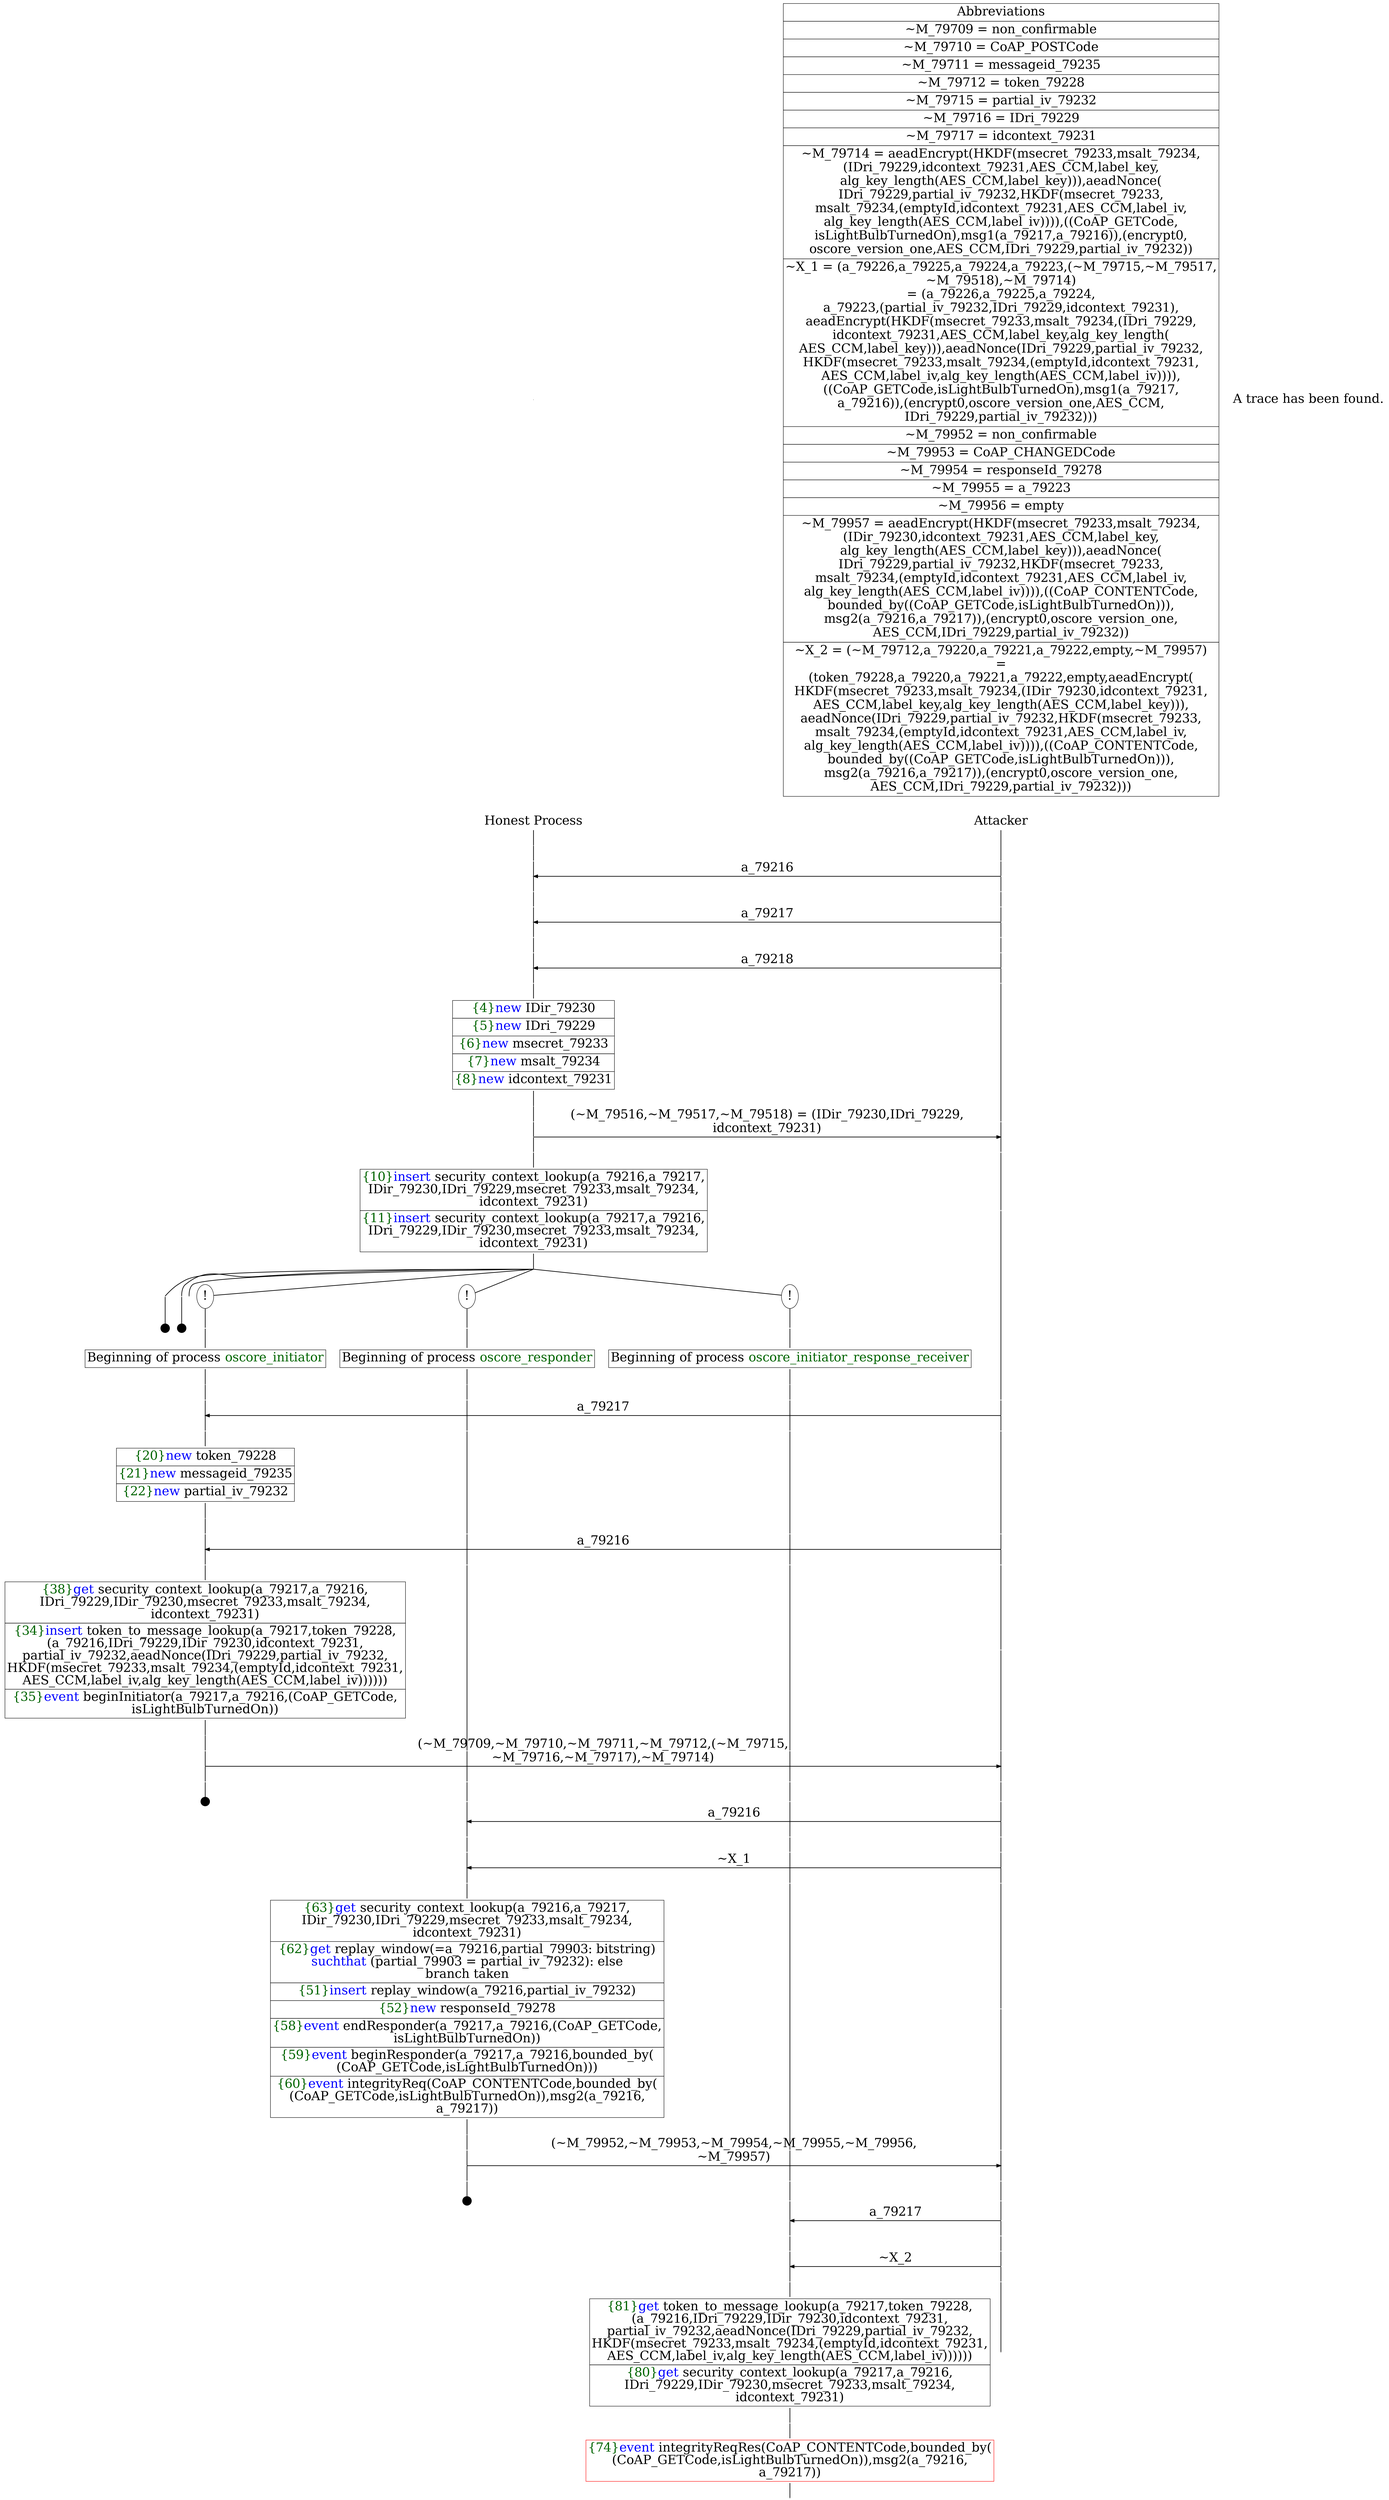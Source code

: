 digraph {
graph [ordering = out]
edge [arrowhead = none, penwidth = 1.6, fontsize = 30]
node [shape = point, width = 0, height = 0, fontsize = 30]
Trace<br/>
[label = <A trace has been found.<br/>
>, shape = plaintext]
P0__0 [label = "Honest Process", shape = plaintext]
P__0 [label = "Attacker", shape = plaintext]
Trace -> P0__0 [label = "", style = invisible, weight = 100]{rank = same; P0__0 P__0}
P0__0 -> P0__1 [label = <>, weight = 100]
P0__1 -> P0__2 [label = <>, weight = 100]
P__0 -> P__1 [label = <>, weight = 100]
{rank = same; P__1 P0__2}
P0__2 -> P0__3 [label = <>, weight = 100]
P__1 -> P__2 [label = <>, weight = 100]
{rank = same; P__2 P0__3}
P0__3 -> P__2 [label = <a_79216>, dir = back, arrowhead = normal]
P0__3 -> P0__4 [label = <>, weight = 100]
P__2 -> P__3 [label = <>, weight = 100]
{rank = same; P__3 P0__4}
P0__4 -> P0__5 [label = <>, weight = 100]
P__3 -> P__4 [label = <>, weight = 100]
{rank = same; P__4 P0__5}
P0__5 -> P0__6 [label = <>, weight = 100]
P__4 -> P__5 [label = <>, weight = 100]
{rank = same; P__5 P0__6}
P0__6 -> P__5 [label = <a_79217>, dir = back, arrowhead = normal]
P0__6 -> P0__7 [label = <>, weight = 100]
P__5 -> P__6 [label = <>, weight = 100]
{rank = same; P__6 P0__7}
P0__7 -> P0__8 [label = <>, weight = 100]
P__6 -> P__7 [label = <>, weight = 100]
{rank = same; P__7 P0__8}
P0__8 -> P0__9 [label = <>, weight = 100]
P__7 -> P__8 [label = <>, weight = 100]
{rank = same; P__8 P0__9}
P0__9 -> P__8 [label = <a_79218>, dir = back, arrowhead = normal]
P0__9 -> P0__10 [label = <>, weight = 100]
P__8 -> P__9 [label = <>, weight = 100]
{rank = same; P__9 P0__10}
P0__10 -> P0__11 [label = <>, weight = 100]
P0__11 [shape = plaintext, label = <<TABLE BORDER="0" CELLBORDER="1" CELLSPACING="0" CELLPADDING="4"> <TR><TD><FONT COLOR="darkgreen">{4}</FONT><FONT COLOR="blue">new </FONT>IDir_79230</TD></TR><TR><TD><FONT COLOR="darkgreen">{5}</FONT><FONT COLOR="blue">new </FONT>IDri_79229</TD></TR><TR><TD><FONT COLOR="darkgreen">{6}</FONT><FONT COLOR="blue">new </FONT>msecret_79233</TD></TR><TR><TD><FONT COLOR="darkgreen">{7}</FONT><FONT COLOR="blue">new </FONT>msalt_79234</TD></TR><TR><TD><FONT COLOR="darkgreen">{8}</FONT><FONT COLOR="blue">new </FONT>idcontext_79231</TD></TR></TABLE>>]
P0__11 -> P0__12 [label = <>, weight = 100]
P0__12 -> P0__13 [label = <>, weight = 100]
P__9 -> P__10 [label = <>, weight = 100]
{rank = same; P__10 P0__13}
P0__13 -> P0__14 [label = <>, weight = 100]
P__10 -> P__11 [label = <>, weight = 100]
{rank = same; P__11 P0__14}
P0__14 -> P__11 [label = <(~M_79516,~M_79517,~M_79518) = (IDir_79230,IDri_79229,<br/>
idcontext_79231)>, arrowhead = normal]
P0__14 -> P0__15 [label = <>, weight = 100]
P__11 -> P__12 [label = <>, weight = 100]
{rank = same; P__12 P0__15}
P0__15 -> P0__16 [label = <>, weight = 100]
P0__16 [shape = plaintext, label = <<TABLE BORDER="0" CELLBORDER="1" CELLSPACING="0" CELLPADDING="4"> <TR><TD><FONT COLOR="darkgreen">{10}</FONT><FONT COLOR="blue">insert </FONT>security_context_lookup(a_79216,a_79217,<br/>
IDir_79230,IDri_79229,msecret_79233,msalt_79234,<br/>
idcontext_79231)</TD></TR><TR><TD><FONT COLOR="darkgreen">{11}</FONT><FONT COLOR="blue">insert </FONT>security_context_lookup(a_79217,a_79216,<br/>
IDri_79229,IDir_79230,msecret_79233,msalt_79234,<br/>
idcontext_79231)</TD></TR></TABLE>>]
P0__16 -> P0__17 [label = <>, weight = 100]
P__12 -> P__13 [label = <>, weight = 100]
{rank = same; P__13 P0__16}
/*RPar */
P0__17 -> P0_5__17 [label = <>]
P0__17 -> P0_4__17 [label = <>]
P0__17 -> P0_3__17 [label = <>]
P0__17 -> P0_2__17 [label = <>]
P0__17 -> P0_1__17 [label = <>]
P0__17 -> P0_0__17 [label = <>]
P0__17 [label = "", fixedsize = false, width = 0, height = 0, shape = none]
{rank = same; P0_0__17 P0_1__17 P0_2__17 P0_3__17 P0_4__17 P0_5__17}
P0_0__17 [label = "!", shape = ellipse]
P0_0_0__17 [label = "", fixedsize = false, width = 0, height = 0, shape = none]
P0_0__17 -> P0_0_0__17 [label = <>, weight = 100]
P0_0_0__17 -> P0_0_0__18 [label = <>, weight = 100]
P0_0_0__18 [shape = plaintext, label = <<TABLE BORDER="0" CELLBORDER="1" CELLSPACING="0" CELLPADDING="4"> <TR><TD>Beginning of process <FONT COLOR="darkgreen">oscore_initiator_response_receiver</FONT><br/>
</TD></TR></TABLE>>]
P0_0_0__18 -> P0_0_0__19 [label = <>, weight = 100]
P0_1__17 [label = "!", shape = ellipse]
P0_1_0__17 [label = "", fixedsize = false, width = 0, height = 0, shape = none]
P0_1__17 -> P0_1_0__17 [label = <>, weight = 100]
P0_1_0__17 -> P0_1_0__18 [label = <>, weight = 100]
P0_1_0__18 [shape = plaintext, label = <<TABLE BORDER="0" CELLBORDER="1" CELLSPACING="0" CELLPADDING="4"> <TR><TD>Beginning of process <FONT COLOR="darkgreen">oscore_responder</FONT></TD></TR></TABLE>>]
P0_1_0__18 -> P0_1_0__19 [label = <>, weight = 100]
P0_2__17 [label = "!", shape = ellipse]
P0_2_0__17 [label = "", fixedsize = false, width = 0, height = 0, shape = none]
P0_2__17 -> P0_2_0__17 [label = <>, weight = 100]
P0_2_0__17 -> P0_2_0__18 [label = <>, weight = 100]
P0_2_0__18 [shape = plaintext, label = <<TABLE BORDER="0" CELLBORDER="1" CELLSPACING="0" CELLPADDING="4"> <TR><TD>Beginning of process <FONT COLOR="darkgreen">oscore_initiator</FONT></TD></TR></TABLE>>]
P0_2_0__18 -> P0_2_0__19 [label = <>, weight = 100]
P0_4__18 [label = "", width = 0.3, height = 0.3]
P0_4__17 -> P0_4__18 [label = <>, weight = 100]
P0_5__18 [label = "", width = 0.3, height = 0.3]
P0_5__17 -> P0_5__18 [label = <>, weight = 100]
P0_2_0__19 -> P0_2_0__20 [label = <>, weight = 100]
P0_1_0__19 -> P0_1_0__20 [label = <>, weight = 100]
P0_0_0__19 -> P0_0_0__20 [label = <>, weight = 100]
P__13 -> P__14 [label = <>, weight = 100]
{rank = same; P__14 P0_0_0__20 P0_1_0__20 P0_2_0__20}
P0_2_0__20 -> P0_2_0__21 [label = <>, weight = 100]
P__14 -> P__15 [label = <>, weight = 100]
{rank = same; P__15 P0_2_0__21}
P0_2_0__21 -> P__15 [label = <a_79217>, dir = back, arrowhead = normal]
P0_2_0__21 -> P0_2_0__22 [label = <>, weight = 100]
P0_1_0__20 -> P0_1_0__21 [label = <>, weight = 100]
P0_0_0__20 -> P0_0_0__21 [label = <>, weight = 100]
P__15 -> P__16 [label = <>, weight = 100]
{rank = same; P__16 P0_0_0__21 P0_1_0__21 P0_2_0__22}
P0_2_0__22 -> P0_2_0__23 [label = <>, weight = 100]
P0_2_0__23 [shape = plaintext, label = <<TABLE BORDER="0" CELLBORDER="1" CELLSPACING="0" CELLPADDING="4"> <TR><TD><FONT COLOR="darkgreen">{20}</FONT><FONT COLOR="blue">new </FONT>token_79228</TD></TR><TR><TD><FONT COLOR="darkgreen">{21}</FONT><FONT COLOR="blue">new </FONT>messageid_79235</TD></TR><TR><TD><FONT COLOR="darkgreen">{22}</FONT><FONT COLOR="blue">new </FONT>partial_iv_79232</TD></TR></TABLE>>]
P0_2_0__23 -> P0_2_0__24 [label = <>, weight = 100]
P0_2_0__24 -> P0_2_0__25 [label = <>, weight = 100]
P0_1_0__21 -> P0_1_0__22 [label = <>, weight = 100]
P0_0_0__21 -> P0_0_0__22 [label = <>, weight = 100]
P__16 -> P__17 [label = <>, weight = 100]
{rank = same; P__17 P0_0_0__22 P0_1_0__22 P0_2_0__25}
P0_2_0__25 -> P0_2_0__26 [label = <>, weight = 100]
P__17 -> P__18 [label = <>, weight = 100]
{rank = same; P__18 P0_2_0__26}
P0_2_0__26 -> P__18 [label = <a_79216>, dir = back, arrowhead = normal]
P0_2_0__26 -> P0_2_0__27 [label = <>, weight = 100]
P0_1_0__22 -> P0_1_0__23 [label = <>, weight = 100]
P0_0_0__22 -> P0_0_0__23 [label = <>, weight = 100]
P__18 -> P__19 [label = <>, weight = 100]
{rank = same; P__19 P0_0_0__23 P0_1_0__23 P0_2_0__27}
P0_2_0__27 -> P0_2_0__28 [label = <>, weight = 100]
P0_2_0__28 [shape = plaintext, label = <<TABLE BORDER="0" CELLBORDER="1" CELLSPACING="0" CELLPADDING="4"> <TR><TD><FONT COLOR="darkgreen">{38}</FONT><FONT COLOR="blue">get </FONT>security_context_lookup(a_79217,a_79216,<br/>
IDri_79229,IDir_79230,msecret_79233,msalt_79234,<br/>
idcontext_79231)</TD></TR><TR><TD><FONT COLOR="darkgreen">{34}</FONT><FONT COLOR="blue">insert </FONT>token_to_message_lookup(a_79217,token_79228,<br/>
(a_79216,IDri_79229,IDir_79230,idcontext_79231,<br/>
partial_iv_79232,aeadNonce(IDri_79229,partial_iv_79232,<br/>
HKDF(msecret_79233,msalt_79234,(emptyId,idcontext_79231,<br/>
AES_CCM,label_iv,alg_key_length(AES_CCM,label_iv))))))<br/>
</TD></TR><TR><TD><FONT COLOR="darkgreen">{35}</FONT><FONT COLOR="blue">event</FONT> beginInitiator(a_79217,a_79216,(CoAP_GETCode,<br/>
isLightBulbTurnedOn))</TD></TR></TABLE>>]
P0_2_0__28 -> P0_2_0__29 [label = <>, weight = 100]
P__19 -> P__20 [label = <>, weight = 100]
{rank = same; P__20 P0_2_0__28}
P0_2_0__29 -> P0_2_0__30 [label = <>, weight = 100]
P0_1_0__23 -> P0_1_0__24 [label = <>, weight = 100]
P0_0_0__23 -> P0_0_0__24 [label = <>, weight = 100]
P__20 -> P__21 [label = <>, weight = 100]
{rank = same; P__21 P0_0_0__24 P0_1_0__24 P0_2_0__30}
P0_2_0__30 -> P0_2_0__31 [label = <>, weight = 100]
P__21 -> P__22 [label = <>, weight = 100]
{rank = same; P__22 P0_2_0__31}
P0_2_0__31 -> P__22 [label = <(~M_79709,~M_79710,~M_79711,~M_79712,(~M_79715,<br/>
~M_79716,~M_79717),~M_79714)>, arrowhead = normal]
P0_2_0__31 -> P0_2_0__32 [label = <>, weight = 100]
P0_1_0__24 -> P0_1_0__25 [label = <>, weight = 100]
P0_0_0__24 -> P0_0_0__25 [label = <>, weight = 100]
P__22 -> P__23 [label = <>, weight = 100]
{rank = same; P__23 P0_0_0__25 P0_1_0__25 P0_2_0__32}
P0_2_0__33 [label = "", width = 0.3, height = 0.3]
P0_2_0__32 -> P0_2_0__33 [label = <>, weight = 100]
P0_1_0__25 -> P0_1_0__26 [label = <>, weight = 100]
P0_0_0__25 -> P0_0_0__26 [label = <>, weight = 100]
P__23 -> P__24 [label = <>, weight = 100]
{rank = same; P__24 P0_0_0__26 P0_1_0__26}
P0_1_0__26 -> P0_1_0__27 [label = <>, weight = 100]
P__24 -> P__25 [label = <>, weight = 100]
{rank = same; P__25 P0_1_0__27}
P0_1_0__27 -> P__25 [label = <a_79216>, dir = back, arrowhead = normal]
P0_1_0__27 -> P0_1_0__28 [label = <>, weight = 100]
P0_0_0__26 -> P0_0_0__27 [label = <>, weight = 100]
P__25 -> P__26 [label = <>, weight = 100]
{rank = same; P__26 P0_0_0__27 P0_1_0__28}
P0_1_0__28 -> P0_1_0__29 [label = <>, weight = 100]
P0_0_0__27 -> P0_0_0__28 [label = <>, weight = 100]
P__26 -> P__27 [label = <>, weight = 100]
{rank = same; P__27 P0_0_0__28 P0_1_0__29}
P0_1_0__29 -> P0_1_0__30 [label = <>, weight = 100]
P__27 -> P__28 [label = <>, weight = 100]
{rank = same; P__28 P0_1_0__30}
P0_1_0__30 -> P__28 [label = <~X_1>, dir = back, arrowhead = normal]
P0_1_0__30 -> P0_1_0__31 [label = <>, weight = 100]
P0_0_0__28 -> P0_0_0__29 [label = <>, weight = 100]
P__28 -> P__29 [label = <>, weight = 100]
{rank = same; P__29 P0_0_0__29 P0_1_0__31}
P0_1_0__31 -> P0_1_0__32 [label = <>, weight = 100]
P0_1_0__32 [shape = plaintext, label = <<TABLE BORDER="0" CELLBORDER="1" CELLSPACING="0" CELLPADDING="4"> <TR><TD><FONT COLOR="darkgreen">{63}</FONT><FONT COLOR="blue">get </FONT>security_context_lookup(a_79216,a_79217,<br/>
IDir_79230,IDri_79229,msecret_79233,msalt_79234,<br/>
idcontext_79231)</TD></TR><TR><TD><FONT COLOR="darkgreen">{62}</FONT><FONT COLOR="blue">get</FONT> replay_window(=a_79216,partial_79903: bitstring)<br/>
<FONT COLOR="blue">suchthat</FONT> (partial_79903 = partial_iv_79232): else<br/>
branch taken</TD></TR><TR><TD><FONT COLOR="darkgreen">{51}</FONT><FONT COLOR="blue">insert </FONT>replay_window(a_79216,partial_iv_79232)<br/>
</TD></TR><TR><TD><FONT COLOR="darkgreen">{52}</FONT><FONT COLOR="blue">new </FONT>responseId_79278</TD></TR><TR><TD><FONT COLOR="darkgreen">{58}</FONT><FONT COLOR="blue">event</FONT> endResponder(a_79217,a_79216,(CoAP_GETCode,<br/>
isLightBulbTurnedOn))</TD></TR><TR><TD><FONT COLOR="darkgreen">{59}</FONT><FONT COLOR="blue">event</FONT> beginResponder(a_79217,a_79216,bounded_by(<br/>
(CoAP_GETCode,isLightBulbTurnedOn)))</TD></TR><TR><TD><FONT COLOR="darkgreen">{60}</FONT><FONT COLOR="blue">event</FONT> integrityReq(CoAP_CONTENTCode,bounded_by(<br/>
(CoAP_GETCode,isLightBulbTurnedOn)),msg2(a_79216,<br/>
a_79217))</TD></TR></TABLE>>]
P0_1_0__32 -> P0_1_0__33 [label = <>, weight = 100]
P__29 -> P__30 [label = <>, weight = 100]
{rank = same; P__30 P0_1_0__32}
P0_1_0__33 -> P0_1_0__34 [label = <>, weight = 100]
P0_0_0__29 -> P0_0_0__30 [label = <>, weight = 100]
P__30 -> P__31 [label = <>, weight = 100]
{rank = same; P__31 P0_0_0__30 P0_1_0__34}
P0_1_0__34 -> P0_1_0__35 [label = <>, weight = 100]
P__31 -> P__32 [label = <>, weight = 100]
{rank = same; P__32 P0_1_0__35}
P0_1_0__35 -> P__32 [label = <(~M_79952,~M_79953,~M_79954,~M_79955,~M_79956,<br/>
~M_79957)>, arrowhead = normal]
P0_1_0__35 -> P0_1_0__36 [label = <>, weight = 100]
P0_0_0__30 -> P0_0_0__31 [label = <>, weight = 100]
P__32 -> P__33 [label = <>, weight = 100]
{rank = same; P__33 P0_0_0__31 P0_1_0__36}
P0_1_0__37 [label = "", width = 0.3, height = 0.3]
P0_1_0__36 -> P0_1_0__37 [label = <>, weight = 100]
P0_0_0__31 -> P0_0_0__32 [label = <>, weight = 100]
P__33 -> P__34 [label = <>, weight = 100]
{rank = same; P__34 P0_0_0__32}
P0_0_0__32 -> P0_0_0__33 [label = <>, weight = 100]
P__34 -> P__35 [label = <>, weight = 100]
{rank = same; P__35 P0_0_0__33}
P0_0_0__33 -> P__35 [label = <a_79217>, dir = back, arrowhead = normal]
P0_0_0__33 -> P0_0_0__34 [label = <>, weight = 100]
P__35 -> P__36 [label = <>, weight = 100]
{rank = same; P__36 P0_0_0__34}
P0_0_0__34 -> P0_0_0__35 [label = <>, weight = 100]
P__36 -> P__37 [label = <>, weight = 100]
{rank = same; P__37 P0_0_0__35}
P0_0_0__35 -> P0_0_0__36 [label = <>, weight = 100]
P__37 -> P__38 [label = <>, weight = 100]
{rank = same; P__38 P0_0_0__36}
P0_0_0__36 -> P__38 [label = <~X_2>, dir = back, arrowhead = normal]
P0_0_0__36 -> P0_0_0__37 [label = <>, weight = 100]
P__38 -> P__39 [label = <>, weight = 100]
{rank = same; P__39 P0_0_0__37}
P0_0_0__37 -> P0_0_0__38 [label = <>, weight = 100]
P0_0_0__38 [shape = plaintext, label = <<TABLE BORDER="0" CELLBORDER="1" CELLSPACING="0" CELLPADDING="4"> <TR><TD><FONT COLOR="darkgreen">{81}</FONT><FONT COLOR="blue">get </FONT>token_to_message_lookup(a_79217,token_79228,<br/>
(a_79216,IDri_79229,IDir_79230,idcontext_79231,<br/>
partial_iv_79232,aeadNonce(IDri_79229,partial_iv_79232,<br/>
HKDF(msecret_79233,msalt_79234,(emptyId,idcontext_79231,<br/>
AES_CCM,label_iv,alg_key_length(AES_CCM,label_iv))))))<br/>
</TD></TR><TR><TD><FONT COLOR="darkgreen">{80}</FONT><FONT COLOR="blue">get </FONT>security_context_lookup(a_79217,a_79216,<br/>
IDri_79229,IDir_79230,msecret_79233,msalt_79234,<br/>
idcontext_79231)</TD></TR></TABLE>>]
P0_0_0__38 -> P0_0_0__39 [label = <>, weight = 100]
P__39 -> P__40 [label = <>, weight = 100]
{rank = same; P__40 P0_0_0__38}
P0_0_0__39 -> P0_0_0__40 [label = <>, weight = 100]
P0_0_0__40 [color = red, shape = plaintext, label = <<TABLE BORDER="0" CELLBORDER="1" CELLSPACING="0" CELLPADDING="4"> <TR><TD><FONT COLOR="darkgreen">{74}</FONT><FONT COLOR="blue">event</FONT> integrityReqRes(CoAP_CONTENTCode,bounded_by(<br/>
(CoAP_GETCode,isLightBulbTurnedOn)),msg2(a_79216,<br/>
a_79217))</TD></TR></TABLE>>]
P0_0_0__40 -> P0_0_0__41 [label = <>, weight = 100]
Abbrev [shape = plaintext, label = <<TABLE BORDER="0" CELLBORDER="1" CELLSPACING="0" CELLPADDING="4"><TR> <TD> Abbreviations </TD></TR><TR><TD>~M_79709 = non_confirmable</TD></TR><TR><TD>~M_79710 = CoAP_POSTCode</TD></TR><TR><TD>~M_79711 = messageid_79235</TD></TR><TR><TD>~M_79712 = token_79228</TD></TR><TR><TD>~M_79715 = partial_iv_79232</TD></TR><TR><TD>~M_79716 = IDri_79229</TD></TR><TR><TD>~M_79717 = idcontext_79231</TD></TR><TR><TD>~M_79714 = aeadEncrypt(HKDF(msecret_79233,msalt_79234,<br/>
(IDri_79229,idcontext_79231,AES_CCM,label_key,<br/>
alg_key_length(AES_CCM,label_key))),aeadNonce(<br/>
IDri_79229,partial_iv_79232,HKDF(msecret_79233,<br/>
msalt_79234,(emptyId,idcontext_79231,AES_CCM,label_iv,<br/>
alg_key_length(AES_CCM,label_iv)))),((CoAP_GETCode,<br/>
isLightBulbTurnedOn),msg1(a_79217,a_79216)),(encrypt0,<br/>
oscore_version_one,AES_CCM,IDri_79229,partial_iv_79232))</TD></TR><TR><TD>~X_1 = (a_79226,a_79225,a_79224,a_79223,(~M_79715,~M_79517,<br/>
~M_79518),~M_79714)<br/>
= (a_79226,a_79225,a_79224,<br/>
a_79223,(partial_iv_79232,IDri_79229,idcontext_79231),<br/>
aeadEncrypt(HKDF(msecret_79233,msalt_79234,(IDri_79229,<br/>
idcontext_79231,AES_CCM,label_key,alg_key_length(<br/>
AES_CCM,label_key))),aeadNonce(IDri_79229,partial_iv_79232,<br/>
HKDF(msecret_79233,msalt_79234,(emptyId,idcontext_79231,<br/>
AES_CCM,label_iv,alg_key_length(AES_CCM,label_iv)))),<br/>
((CoAP_GETCode,isLightBulbTurnedOn),msg1(a_79217,<br/>
a_79216)),(encrypt0,oscore_version_one,AES_CCM,<br/>
IDri_79229,partial_iv_79232)))</TD></TR><TR><TD>~M_79952 = non_confirmable</TD></TR><TR><TD>~M_79953 = CoAP_CHANGEDCode</TD></TR><TR><TD>~M_79954 = responseId_79278</TD></TR><TR><TD>~M_79955 = a_79223</TD></TR><TR><TD>~M_79956 = empty</TD></TR><TR><TD>~M_79957 = aeadEncrypt(HKDF(msecret_79233,msalt_79234,<br/>
(IDir_79230,idcontext_79231,AES_CCM,label_key,<br/>
alg_key_length(AES_CCM,label_key))),aeadNonce(<br/>
IDri_79229,partial_iv_79232,HKDF(msecret_79233,<br/>
msalt_79234,(emptyId,idcontext_79231,AES_CCM,label_iv,<br/>
alg_key_length(AES_CCM,label_iv)))),((CoAP_CONTENTCode,<br/>
bounded_by((CoAP_GETCode,isLightBulbTurnedOn))),<br/>
msg2(a_79216,a_79217)),(encrypt0,oscore_version_one,<br/>
AES_CCM,IDri_79229,partial_iv_79232))</TD></TR><TR><TD>~X_2 = (~M_79712,a_79220,a_79221,a_79222,empty,~M_79957)<br/>
=<br/>
(token_79228,a_79220,a_79221,a_79222,empty,aeadEncrypt(<br/>
HKDF(msecret_79233,msalt_79234,(IDir_79230,idcontext_79231,<br/>
AES_CCM,label_key,alg_key_length(AES_CCM,label_key))),<br/>
aeadNonce(IDri_79229,partial_iv_79232,HKDF(msecret_79233,<br/>
msalt_79234,(emptyId,idcontext_79231,AES_CCM,label_iv,<br/>
alg_key_length(AES_CCM,label_iv)))),((CoAP_CONTENTCode,<br/>
bounded_by((CoAP_GETCode,isLightBulbTurnedOn))),<br/>
msg2(a_79216,a_79217)),(encrypt0,oscore_version_one,<br/>
AES_CCM,IDri_79229,partial_iv_79232)))</TD></TR></TABLE>>]Abbrev -> P__0 [style = invisible, weight =100]}
